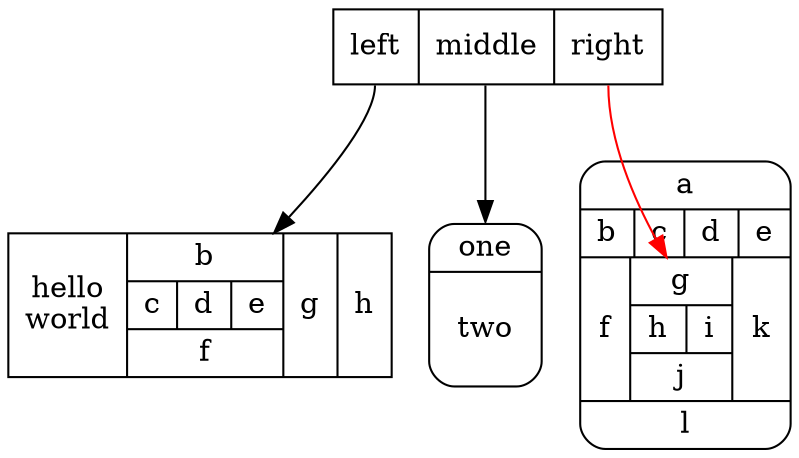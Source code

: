 digraph structs {
	node[shape=record]
	struct1 [label="<f0> left|<f1> middle|<f2> right"];
	struct2 [label="{<f0> one|<f1> \ntwo\n\n}" shape=Mrecord];
	struct3 [label="hello\nworld |{ b |{c|<here> d|e}| f}| g | h"];
	struct4 [label="{a|{b|c|d|e}|{f|{<f0>g|{h|i}|j}|k}|l}" shape=Mrecord];
	struct1:f1 -> struct2:f0;
	struct1:f0 -> struct3:f1;
	struct1:f2 -> struct4:f0 [color=red];
}